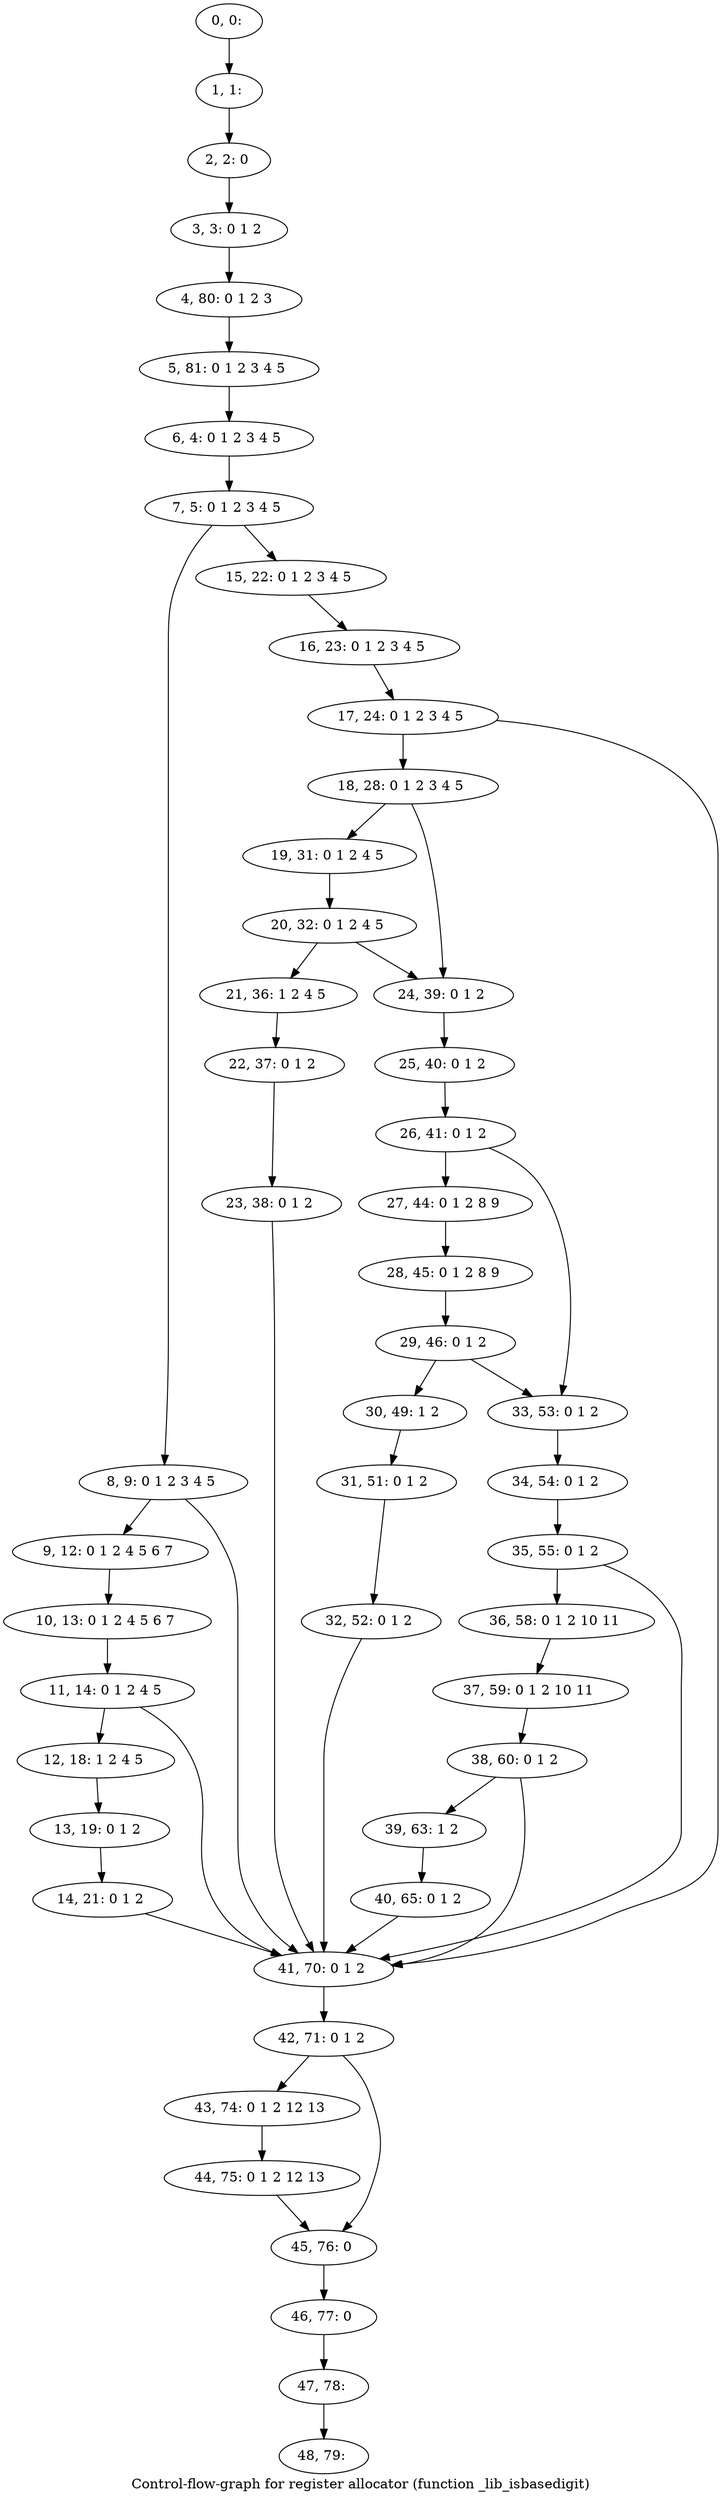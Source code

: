 digraph G {
graph [label="Control-flow-graph for register allocator (function _lib_isbasedigit)"]
0[label="0, 0: "];
1[label="1, 1: "];
2[label="2, 2: 0 "];
3[label="3, 3: 0 1 2 "];
4[label="4, 80: 0 1 2 3 "];
5[label="5, 81: 0 1 2 3 4 5 "];
6[label="6, 4: 0 1 2 3 4 5 "];
7[label="7, 5: 0 1 2 3 4 5 "];
8[label="8, 9: 0 1 2 3 4 5 "];
9[label="9, 12: 0 1 2 4 5 6 7 "];
10[label="10, 13: 0 1 2 4 5 6 7 "];
11[label="11, 14: 0 1 2 4 5 "];
12[label="12, 18: 1 2 4 5 "];
13[label="13, 19: 0 1 2 "];
14[label="14, 21: 0 1 2 "];
15[label="15, 22: 0 1 2 3 4 5 "];
16[label="16, 23: 0 1 2 3 4 5 "];
17[label="17, 24: 0 1 2 3 4 5 "];
18[label="18, 28: 0 1 2 3 4 5 "];
19[label="19, 31: 0 1 2 4 5 "];
20[label="20, 32: 0 1 2 4 5 "];
21[label="21, 36: 1 2 4 5 "];
22[label="22, 37: 0 1 2 "];
23[label="23, 38: 0 1 2 "];
24[label="24, 39: 0 1 2 "];
25[label="25, 40: 0 1 2 "];
26[label="26, 41: 0 1 2 "];
27[label="27, 44: 0 1 2 8 9 "];
28[label="28, 45: 0 1 2 8 9 "];
29[label="29, 46: 0 1 2 "];
30[label="30, 49: 1 2 "];
31[label="31, 51: 0 1 2 "];
32[label="32, 52: 0 1 2 "];
33[label="33, 53: 0 1 2 "];
34[label="34, 54: 0 1 2 "];
35[label="35, 55: 0 1 2 "];
36[label="36, 58: 0 1 2 10 11 "];
37[label="37, 59: 0 1 2 10 11 "];
38[label="38, 60: 0 1 2 "];
39[label="39, 63: 1 2 "];
40[label="40, 65: 0 1 2 "];
41[label="41, 70: 0 1 2 "];
42[label="42, 71: 0 1 2 "];
43[label="43, 74: 0 1 2 12 13 "];
44[label="44, 75: 0 1 2 12 13 "];
45[label="45, 76: 0 "];
46[label="46, 77: 0 "];
47[label="47, 78: "];
48[label="48, 79: "];
0->1 ;
1->2 ;
2->3 ;
3->4 ;
4->5 ;
5->6 ;
6->7 ;
7->8 ;
7->15 ;
8->9 ;
8->41 ;
9->10 ;
10->11 ;
11->12 ;
11->41 ;
12->13 ;
13->14 ;
14->41 ;
15->16 ;
16->17 ;
17->18 ;
17->41 ;
18->19 ;
18->24 ;
19->20 ;
20->21 ;
20->24 ;
21->22 ;
22->23 ;
23->41 ;
24->25 ;
25->26 ;
26->27 ;
26->33 ;
27->28 ;
28->29 ;
29->30 ;
29->33 ;
30->31 ;
31->32 ;
32->41 ;
33->34 ;
34->35 ;
35->36 ;
35->41 ;
36->37 ;
37->38 ;
38->39 ;
38->41 ;
39->40 ;
40->41 ;
41->42 ;
42->43 ;
42->45 ;
43->44 ;
44->45 ;
45->46 ;
46->47 ;
47->48 ;
}
